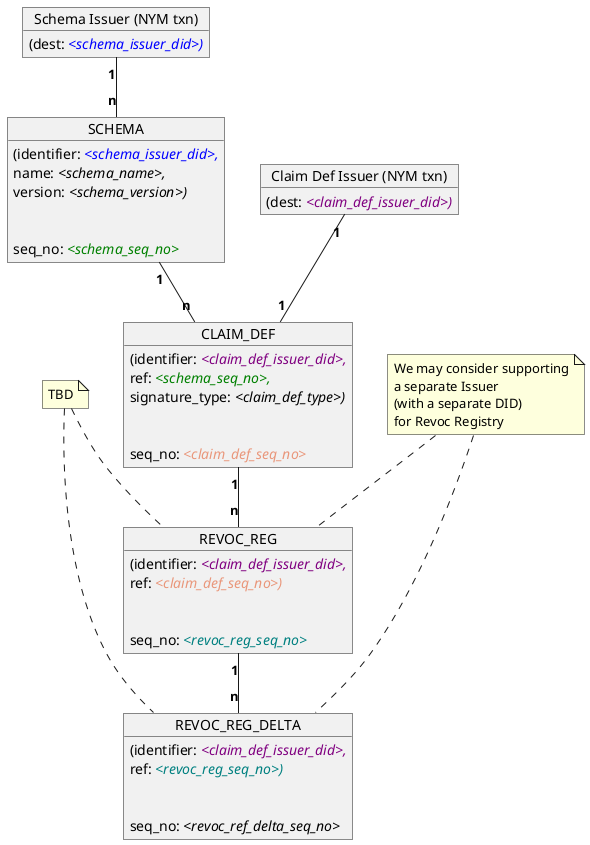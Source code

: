 @startuml
object "Schema Issuer (NYM txn)" as DID1 {
(dest: <font color=blue><i><schema_issuer_did>)
}

object "Claim Def Issuer (NYM txn)" as DID2 {
(dest: <font color=purple><i><claim_def_issuer_did>)
}

object SCHEMA {
(identifier: <font color=blue><i><schema_issuer_did>,
name: <i><schema_name>,
version: <i><schema_version>)
\n
seq_no: <font color=green><i><schema_seq_no>
}

object CLAIM_DEF {
(identifier: <font color=purple><i><claim_def_issuer_did>,
ref: <font color=green><i><schema_seq_no>,
signature_type: <i><claim_def_type>)
\n
seq_no: <font color=darksalmon><i><claim_def_seq_no>
}

object REVOC_REG {
(identifier: <font color=purple><i><claim_def_issuer_did>,
ref: <font color=darksalmon><i><claim_def_seq_no>)
\n
seq_no: <font color=teal><i><revoc_reg_seq_no>
}

object REVOC_REG_DELTA {
(identifier: <font color=purple><i><claim_def_issuer_did>,
ref: <font color=teal><i><revoc_reg_seq_no>)
\n
seq_no: <i><revoc_ref_delta_seq_no>
}



DID1 "<b>1" -- "<b>n" SCHEMA
SCHEMA "<b>1" -- "<b>n" CLAIM_DEF
DID2 "<b>1" -- "<b>1" CLAIM_DEF
CLAIM_DEF "<b>1" -- "<b>n" REVOC_REG
REVOC_REG "<b>1" -- "<b>n" REVOC_REG_DELTA



note "TBD" as N1
note "We may consider supporting\na separate Issuer\n(with a separate DID)\nfor Revoc Registry" as N2
N1 .. REVOC_REG
N1 .. REVOC_REG_DELTA
N2 .. REVOC_REG
N2 .. REVOC_REG_DELTA

@enduml